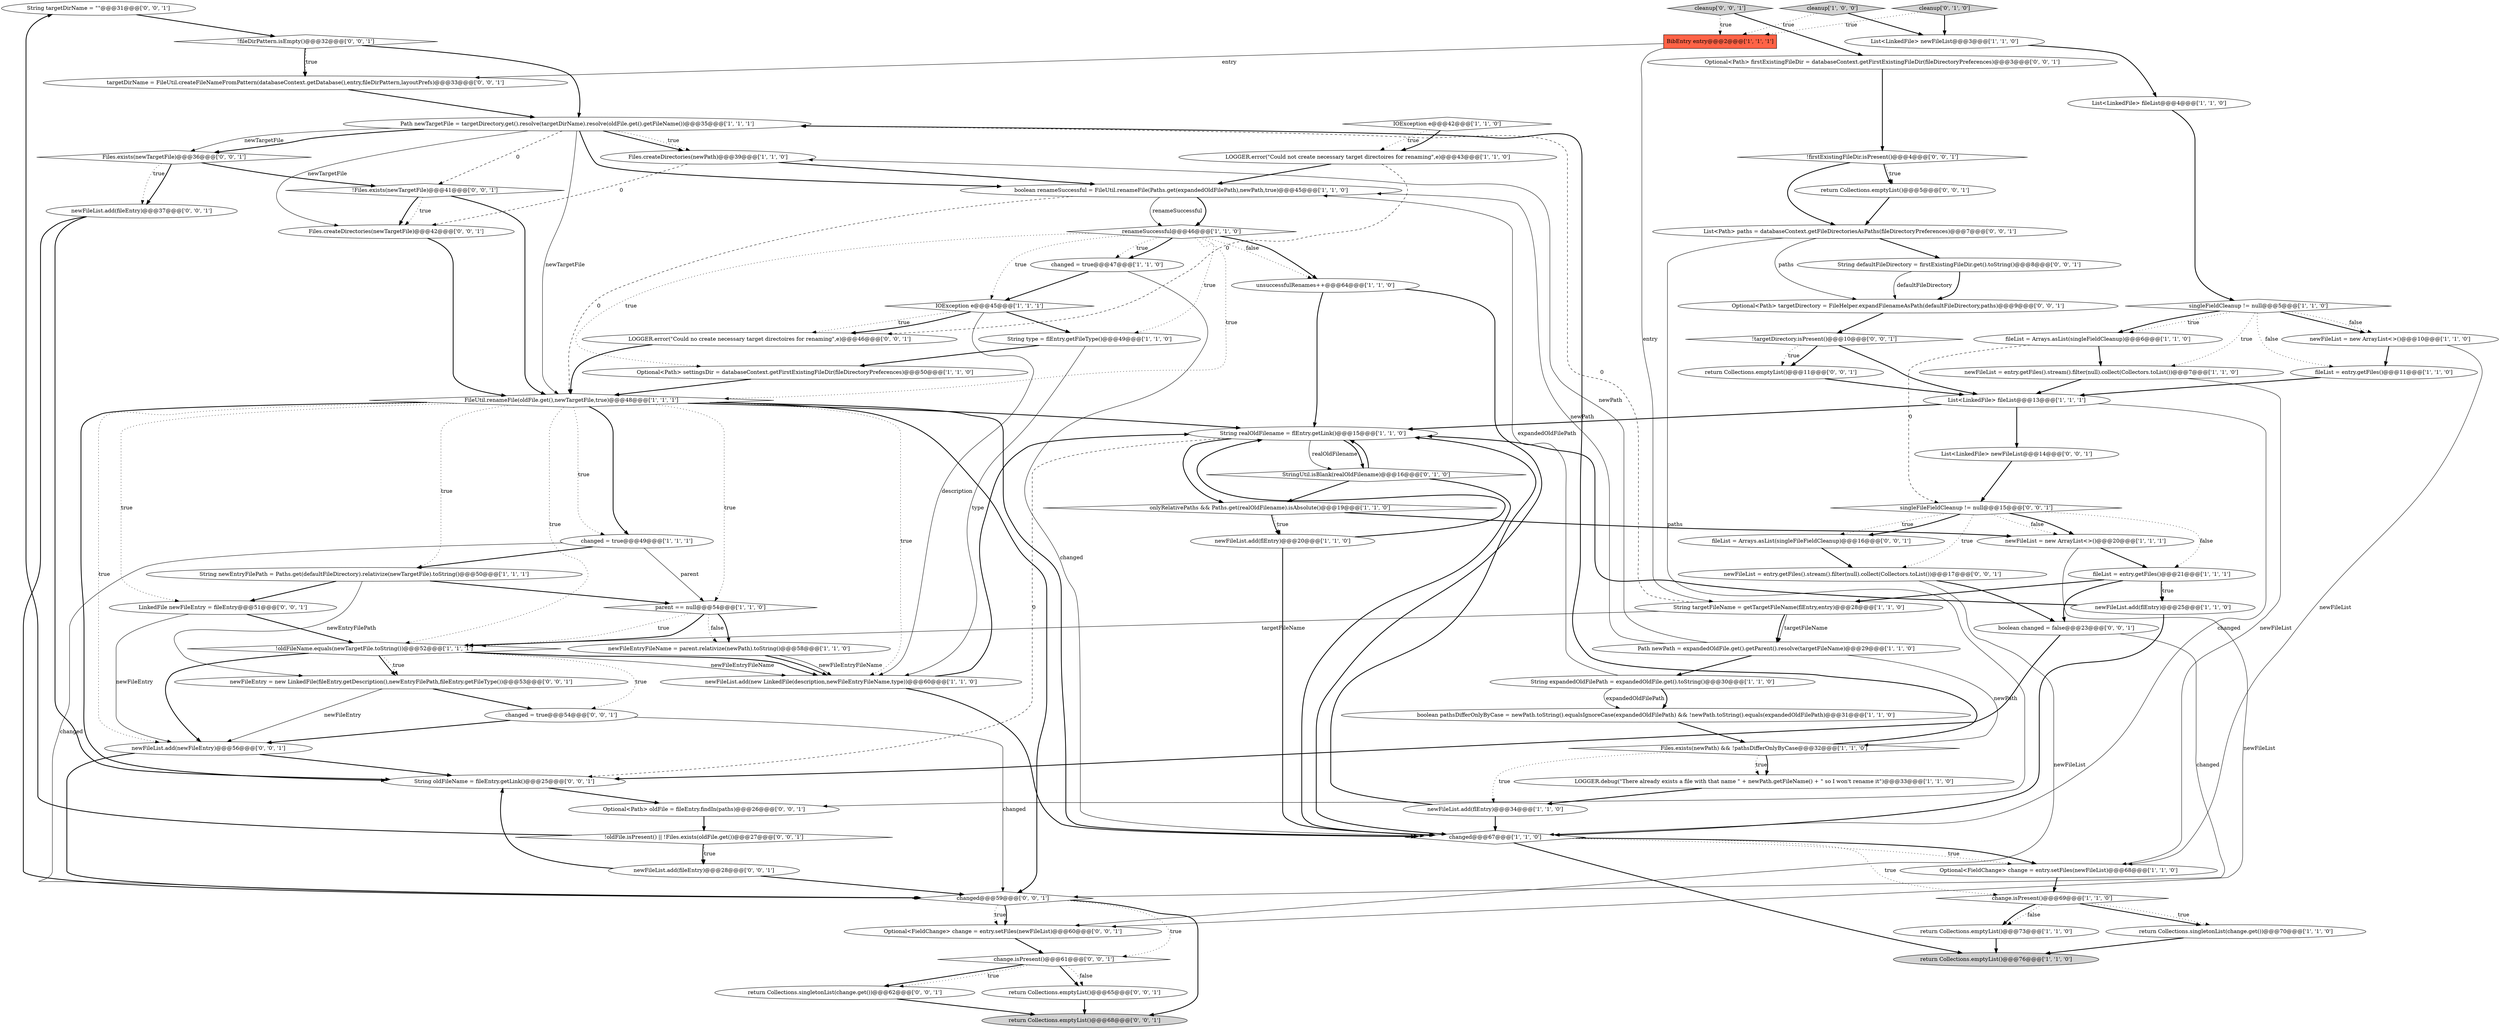 digraph {
65 [style = filled, label = "String targetDirName = \"\"@@@31@@@['0', '0', '1']", fillcolor = white, shape = ellipse image = "AAA0AAABBB3BBB"];
18 [style = filled, label = "Files.createDirectories(newPath)@@@39@@@['1', '1', '0']", fillcolor = white, shape = ellipse image = "AAA0AAABBB1BBB"];
1 [style = filled, label = "fileList = entry.getFiles()@@@21@@@['1', '1', '1']", fillcolor = white, shape = ellipse image = "AAA0AAABBB1BBB"];
7 [style = filled, label = "onlyRelativePaths && Paths.get(realOldFilename).isAbsolute()@@@19@@@['1', '1', '0']", fillcolor = white, shape = diamond image = "AAA0AAABBB1BBB"];
23 [style = filled, label = "boolean pathsDifferOnlyByCase = newPath.toString().equalsIgnoreCase(expandedOldFilePath) && !newPath.toString().equals(expandedOldFilePath)@@@31@@@['1', '1', '0']", fillcolor = white, shape = ellipse image = "AAA0AAABBB1BBB"];
80 [style = filled, label = "LinkedFile newFileEntry = fileEntry@@@51@@@['0', '0', '1']", fillcolor = white, shape = ellipse image = "AAA0AAABBB3BBB"];
13 [style = filled, label = "fileList = Arrays.asList(singleFieldCleanup)@@@6@@@['1', '1', '0']", fillcolor = white, shape = ellipse image = "AAA0AAABBB1BBB"];
43 [style = filled, label = "return Collections.emptyList()@@@76@@@['1', '1', '0']", fillcolor = lightgray, shape = ellipse image = "AAA0AAABBB1BBB"];
8 [style = filled, label = "renameSuccessful@@@46@@@['1', '1', '0']", fillcolor = white, shape = diamond image = "AAA0AAABBB1BBB"];
57 [style = filled, label = "return Collections.emptyList()@@@68@@@['0', '0', '1']", fillcolor = lightgray, shape = ellipse image = "AAA0AAABBB3BBB"];
19 [style = filled, label = "IOException e@@@42@@@['1', '1', '0']", fillcolor = white, shape = diamond image = "AAA0AAABBB1BBB"];
0 [style = filled, label = "Files.exists(newPath) && !pathsDifferOnlyByCase@@@32@@@['1', '1', '0']", fillcolor = white, shape = diamond image = "AAA0AAABBB1BBB"];
67 [style = filled, label = "fileList = Arrays.asList(singleFileFieldCleanup)@@@16@@@['0', '0', '1']", fillcolor = white, shape = ellipse image = "AAA0AAABBB3BBB"];
83 [style = filled, label = "changed@@@59@@@['0', '0', '1']", fillcolor = white, shape = diamond image = "AAA0AAABBB3BBB"];
72 [style = filled, label = "!firstExistingFileDir.isPresent()@@@4@@@['0', '0', '1']", fillcolor = white, shape = diamond image = "AAA0AAABBB3BBB"];
48 [style = filled, label = "StringUtil.isBlank(realOldFilename)@@@16@@@['0', '1', '0']", fillcolor = white, shape = diamond image = "AAA1AAABBB2BBB"];
24 [style = filled, label = "change.isPresent()@@@69@@@['1', '1', '0']", fillcolor = white, shape = diamond image = "AAA0AAABBB1BBB"];
68 [style = filled, label = "LOGGER.error(\"Could no create necessary target directoires for renaming\",e)@@@46@@@['0', '0', '1']", fillcolor = white, shape = ellipse image = "AAA0AAABBB3BBB"];
36 [style = filled, label = "singleFieldCleanup != null@@@5@@@['1', '1', '0']", fillcolor = white, shape = diamond image = "AAA0AAABBB1BBB"];
73 [style = filled, label = "newFileEntry = new LinkedFile(fileEntry.getDescription(),newEntryFilePath,fileEntry.getFileType())@@@53@@@['0', '0', '1']", fillcolor = white, shape = ellipse image = "AAA0AAABBB3BBB"];
29 [style = filled, label = "newFileList = new ArrayList<>()@@@10@@@['1', '1', '0']", fillcolor = white, shape = ellipse image = "AAA0AAABBB1BBB"];
16 [style = filled, label = "boolean renameSuccessful = FileUtil.renameFile(Paths.get(expandedOldFilePath),newPath,true)@@@45@@@['1', '1', '0']", fillcolor = white, shape = ellipse image = "AAA0AAABBB1BBB"];
15 [style = filled, label = "String expandedOldFilePath = expandedOldFile.get().toString()@@@30@@@['1', '1', '0']", fillcolor = white, shape = ellipse image = "AAA0AAABBB1BBB"];
27 [style = filled, label = "Path newPath = expandedOldFile.get().getParent().resolve(targetFileName)@@@29@@@['1', '1', '0']", fillcolor = white, shape = ellipse image = "AAA0AAABBB1BBB"];
55 [style = filled, label = "!fileDirPattern.isEmpty()@@@32@@@['0', '0', '1']", fillcolor = white, shape = diamond image = "AAA0AAABBB3BBB"];
51 [style = filled, label = "boolean changed = false@@@23@@@['0', '0', '1']", fillcolor = white, shape = ellipse image = "AAA0AAABBB3BBB"];
5 [style = filled, label = "String realOldFilename = flEntry.getLink()@@@15@@@['1', '1', '0']", fillcolor = white, shape = ellipse image = "AAA0AAABBB1BBB"];
47 [style = filled, label = "cleanup['0', '1', '0']", fillcolor = lightgray, shape = diamond image = "AAA0AAABBB2BBB"];
21 [style = filled, label = "Optional<FieldChange> change = entry.setFiles(newFileList)@@@68@@@['1', '1', '0']", fillcolor = white, shape = ellipse image = "AAA0AAABBB1BBB"];
26 [style = filled, label = "newFileList.add(flEntry)@@@34@@@['1', '1', '0']", fillcolor = white, shape = ellipse image = "AAA0AAABBB1BBB"];
71 [style = filled, label = "Files.exists(newTargetFile)@@@36@@@['0', '0', '1']", fillcolor = white, shape = diamond image = "AAA0AAABBB3BBB"];
42 [style = filled, label = "changed@@@67@@@['1', '1', '0']", fillcolor = white, shape = diamond image = "AAA0AAABBB1BBB"];
74 [style = filled, label = "targetDirName = FileUtil.createFileNameFromPattern(databaseContext.getDatabase(),entry,fileDirPattern,layoutPrefs)@@@33@@@['0', '0', '1']", fillcolor = white, shape = ellipse image = "AAA0AAABBB3BBB"];
34 [style = filled, label = "return Collections.emptyList()@@@73@@@['1', '1', '0']", fillcolor = white, shape = ellipse image = "AAA0AAABBB1BBB"];
41 [style = filled, label = "String newEntryFilePath = Paths.get(defaultFileDirectory).relativize(newTargetFile).toString()@@@50@@@['1', '1', '1']", fillcolor = white, shape = ellipse image = "AAA0AAABBB1BBB"];
77 [style = filled, label = "!Files.exists(newTargetFile)@@@41@@@['0', '0', '1']", fillcolor = white, shape = diamond image = "AAA0AAABBB3BBB"];
33 [style = filled, label = "BibEntry entry@@@2@@@['1', '1', '1']", fillcolor = tomato, shape = box image = "AAA0AAABBB1BBB"];
54 [style = filled, label = "return Collections.emptyList()@@@11@@@['0', '0', '1']", fillcolor = white, shape = ellipse image = "AAA0AAABBB3BBB"];
81 [style = filled, label = "String oldFileName = fileEntry.getLink()@@@25@@@['0', '0', '1']", fillcolor = white, shape = ellipse image = "AAA0AAABBB3BBB"];
70 [style = filled, label = "change.isPresent()@@@61@@@['0', '0', '1']", fillcolor = white, shape = diamond image = "AAA0AAABBB3BBB"];
20 [style = filled, label = "parent == null@@@54@@@['1', '1', '0']", fillcolor = white, shape = diamond image = "AAA0AAABBB1BBB"];
14 [style = filled, label = "String targetFileName = getTargetFileName(flEntry,entry)@@@28@@@['1', '1', '0']", fillcolor = white, shape = ellipse image = "AAA0AAABBB1BBB"];
64 [style = filled, label = "return Collections.emptyList()@@@65@@@['0', '0', '1']", fillcolor = white, shape = ellipse image = "AAA0AAABBB3BBB"];
78 [style = filled, label = "cleanup['0', '0', '1']", fillcolor = lightgray, shape = diamond image = "AAA0AAABBB3BBB"];
17 [style = filled, label = "newFileList = entry.getFiles().stream().filter(null).collect(Collectors.toList())@@@7@@@['1', '1', '0']", fillcolor = white, shape = ellipse image = "AAA0AAABBB1BBB"];
28 [style = filled, label = "List<LinkedFile> fileList@@@4@@@['1', '1', '0']", fillcolor = white, shape = ellipse image = "AAA0AAABBB1BBB"];
58 [style = filled, label = "!targetDirectory.isPresent()@@@10@@@['0', '0', '1']", fillcolor = white, shape = diamond image = "AAA0AAABBB3BBB"];
56 [style = filled, label = "List<LinkedFile> newFileList@@@14@@@['0', '0', '1']", fillcolor = white, shape = ellipse image = "AAA0AAABBB3BBB"];
50 [style = filled, label = "changed = true@@@54@@@['0', '0', '1']", fillcolor = white, shape = ellipse image = "AAA0AAABBB3BBB"];
40 [style = filled, label = "newFileEntryFileName = parent.relativize(newPath).toString()@@@58@@@['1', '1', '0']", fillcolor = white, shape = ellipse image = "AAA0AAABBB1BBB"];
12 [style = filled, label = "unsuccessfulRenames++@@@64@@@['1', '1', '0']", fillcolor = white, shape = ellipse image = "AAA0AAABBB1BBB"];
69 [style = filled, label = "newFileList.add(newFileEntry)@@@56@@@['0', '0', '1']", fillcolor = white, shape = ellipse image = "AAA0AAABBB3BBB"];
30 [style = filled, label = "String type = flEntry.getFileType()@@@49@@@['1', '1', '0']", fillcolor = white, shape = ellipse image = "AAA0AAABBB1BBB"];
59 [style = filled, label = "!oldFile.isPresent() || !Files.exists(oldFile.get())@@@27@@@['0', '0', '1']", fillcolor = white, shape = diamond image = "AAA0AAABBB3BBB"];
79 [style = filled, label = "newFileList.add(fileEntry)@@@28@@@['0', '0', '1']", fillcolor = white, shape = ellipse image = "AAA0AAABBB3BBB"];
3 [style = filled, label = "LOGGER.debug(\"There already exists a file with that name \" + newPath.getFileName() + \" so I won't rename it\")@@@33@@@['1', '1', '0']", fillcolor = white, shape = ellipse image = "AAA0AAABBB1BBB"];
63 [style = filled, label = "Optional<Path> firstExistingFileDir = databaseContext.getFirstExistingFileDir(fileDirectoryPreferences)@@@3@@@['0', '0', '1']", fillcolor = white, shape = ellipse image = "AAA0AAABBB3BBB"];
31 [style = filled, label = "fileList = entry.getFiles()@@@11@@@['1', '1', '0']", fillcolor = white, shape = ellipse image = "AAA0AAABBB1BBB"];
82 [style = filled, label = "newFileList.add(fileEntry)@@@37@@@['0', '0', '1']", fillcolor = white, shape = ellipse image = "AAA0AAABBB3BBB"];
52 [style = filled, label = "Optional<Path> targetDirectory = FileHelper.expandFilenameAsPath(defaultFileDirectory,paths)@@@9@@@['0', '0', '1']", fillcolor = white, shape = ellipse image = "AAA0AAABBB3BBB"];
60 [style = filled, label = "Files.createDirectories(newTargetFile)@@@42@@@['0', '0', '1']", fillcolor = white, shape = ellipse image = "AAA0AAABBB3BBB"];
53 [style = filled, label = "newFileList = entry.getFiles().stream().filter(null).collect(Collectors.toList())@@@17@@@['0', '0', '1']", fillcolor = white, shape = ellipse image = "AAA0AAABBB3BBB"];
22 [style = filled, label = "Optional<Path> settingsDir = databaseContext.getFirstExistingFileDir(fileDirectoryPreferences)@@@50@@@['1', '1', '0']", fillcolor = white, shape = ellipse image = "AAA0AAABBB1BBB"];
84 [style = filled, label = "List<Path> paths = databaseContext.getFileDirectoriesAsPaths(fileDirectoryPreferences)@@@7@@@['0', '0', '1']", fillcolor = white, shape = ellipse image = "AAA0AAABBB3BBB"];
11 [style = filled, label = "IOException e@@@45@@@['1', '1', '1']", fillcolor = white, shape = diamond image = "AAA0AAABBB1BBB"];
45 [style = filled, label = "changed = true@@@47@@@['1', '1', '0']", fillcolor = white, shape = ellipse image = "AAA0AAABBB1BBB"];
44 [style = filled, label = "List<LinkedFile> fileList@@@13@@@['1', '1', '1']", fillcolor = white, shape = ellipse image = "AAA0AAABBB1BBB"];
37 [style = filled, label = "newFileList.add(flEntry)@@@20@@@['1', '1', '0']", fillcolor = white, shape = ellipse image = "AAA0AAABBB1BBB"];
9 [style = filled, label = "FileUtil.renameFile(oldFile.get(),newTargetFile,true)@@@48@@@['1', '1', '1']", fillcolor = white, shape = diamond image = "AAA0AAABBB1BBB"];
46 [style = filled, label = "changed = true@@@49@@@['1', '1', '1']", fillcolor = white, shape = ellipse image = "AAA0AAABBB1BBB"];
76 [style = filled, label = "singleFileFieldCleanup != null@@@15@@@['0', '0', '1']", fillcolor = white, shape = diamond image = "AAA0AAABBB3BBB"];
39 [style = filled, label = "return Collections.singletonList(change.get())@@@70@@@['1', '1', '0']", fillcolor = white, shape = ellipse image = "AAA0AAABBB1BBB"];
2 [style = filled, label = "List<LinkedFile> newFileList@@@3@@@['1', '1', '0']", fillcolor = white, shape = ellipse image = "AAA0AAABBB1BBB"];
61 [style = filled, label = "Optional<FieldChange> change = entry.setFiles(newFileList)@@@60@@@['0', '0', '1']", fillcolor = white, shape = ellipse image = "AAA0AAABBB3BBB"];
75 [style = filled, label = "String defaultFileDirectory = firstExistingFileDir.get().toString()@@@8@@@['0', '0', '1']", fillcolor = white, shape = ellipse image = "AAA0AAABBB3BBB"];
49 [style = filled, label = "return Collections.emptyList()@@@5@@@['0', '0', '1']", fillcolor = white, shape = ellipse image = "AAA0AAABBB3BBB"];
4 [style = filled, label = "LOGGER.error(\"Could not create necessary target directoires for renaming\",e)@@@43@@@['1', '1', '0']", fillcolor = white, shape = ellipse image = "AAA0AAABBB1BBB"];
62 [style = filled, label = "Optional<Path> oldFile = fileEntry.findIn(paths)@@@26@@@['0', '0', '1']", fillcolor = white, shape = ellipse image = "AAA0AAABBB3BBB"];
38 [style = filled, label = "newFileList.add(flEntry)@@@25@@@['1', '1', '0']", fillcolor = white, shape = ellipse image = "AAA0AAABBB1BBB"];
66 [style = filled, label = "return Collections.singletonList(change.get())@@@62@@@['0', '0', '1']", fillcolor = white, shape = ellipse image = "AAA0AAABBB3BBB"];
25 [style = filled, label = "!oldFileName.equals(newTargetFile.toString())@@@52@@@['1', '1', '1']", fillcolor = white, shape = diamond image = "AAA0AAABBB1BBB"];
6 [style = filled, label = "newFileList.add(new LinkedFile(description,newFileEntryFileName,type))@@@60@@@['1', '1', '0']", fillcolor = white, shape = ellipse image = "AAA0AAABBB1BBB"];
32 [style = filled, label = "newFileList = new ArrayList<>()@@@20@@@['1', '1', '1']", fillcolor = white, shape = ellipse image = "AAA0AAABBB1BBB"];
35 [style = filled, label = "Path newTargetFile = targetDirectory.get().resolve(targetDirName).resolve(oldFile.get().getFileName())@@@35@@@['1', '1', '1']", fillcolor = white, shape = ellipse image = "AAA0AAABBB1BBB"];
10 [style = filled, label = "cleanup['1', '0', '0']", fillcolor = lightgray, shape = diamond image = "AAA0AAABBB1BBB"];
20->25 [style = dotted, label="true"];
69->81 [style = bold, label=""];
27->16 [style = solid, label="newPath"];
44->42 [style = solid, label="changed"];
9->46 [style = bold, label=""];
25->73 [style = bold, label=""];
8->12 [style = dotted, label="false"];
44->56 [style = bold, label=""];
60->9 [style = bold, label=""];
61->70 [style = bold, label=""];
64->57 [style = bold, label=""];
45->11 [style = bold, label=""];
20->40 [style = dotted, label="false"];
80->69 [style = solid, label="newFileEntry"];
55->35 [style = bold, label=""];
50->69 [style = bold, label=""];
46->83 [style = solid, label="changed"];
55->74 [style = dotted, label="true"];
9->25 [style = dotted, label="true"];
42->21 [style = bold, label=""];
18->60 [style = dashed, label="0"];
9->6 [style = dotted, label="true"];
20->25 [style = bold, label=""];
72->49 [style = bold, label=""];
16->9 [style = dashed, label="0"];
70->64 [style = dotted, label="false"];
7->37 [style = bold, label=""];
40->6 [style = bold, label=""];
37->42 [style = bold, label=""];
44->5 [style = bold, label=""];
71->82 [style = dotted, label="true"];
38->42 [style = bold, label=""];
35->18 [style = bold, label=""];
6->5 [style = bold, label=""];
81->62 [style = bold, label=""];
35->18 [style = dotted, label="true"];
25->50 [style = dotted, label="true"];
40->6 [style = solid, label="newFileEntryFileName"];
75->52 [style = bold, label=""];
35->77 [style = dashed, label="0"];
9->80 [style = dotted, label="true"];
74->35 [style = bold, label=""];
83->70 [style = dotted, label="true"];
33->14 [style = solid, label="entry"];
31->44 [style = bold, label=""];
63->72 [style = bold, label=""];
8->11 [style = dotted, label="true"];
62->59 [style = bold, label=""];
72->49 [style = dotted, label="true"];
9->42 [style = bold, label=""];
11->68 [style = dotted, label="true"];
9->83 [style = bold, label=""];
26->42 [style = bold, label=""];
10->33 [style = dotted, label="true"];
70->66 [style = bold, label=""];
52->58 [style = bold, label=""];
77->9 [style = bold, label=""];
38->5 [style = bold, label=""];
6->42 [style = bold, label=""];
15->23 [style = bold, label=""];
70->64 [style = bold, label=""];
78->63 [style = bold, label=""];
16->8 [style = bold, label=""];
25->6 [style = solid, label="newFileEntryFileName"];
0->26 [style = dotted, label="true"];
1->14 [style = bold, label=""];
22->9 [style = bold, label=""];
79->81 [style = bold, label=""];
2->28 [style = bold, label=""];
45->42 [style = solid, label="changed"];
32->1 [style = bold, label=""];
11->30 [style = bold, label=""];
53->51 [style = bold, label=""];
12->42 [style = bold, label=""];
7->32 [style = bold, label=""];
1->38 [style = dotted, label="true"];
77->60 [style = bold, label=""];
73->69 [style = solid, label="newFileEntry"];
37->5 [style = bold, label=""];
11->68 [style = bold, label=""];
65->55 [style = bold, label=""];
56->76 [style = bold, label=""];
42->21 [style = dotted, label="true"];
76->1 [style = dotted, label="false"];
41->73 [style = solid, label="newEntryFilePath"];
46->41 [style = bold, label=""];
79->83 [style = bold, label=""];
13->76 [style = dashed, label="0"];
82->83 [style = bold, label=""];
68->9 [style = bold, label=""];
5->7 [style = bold, label=""];
84->52 [style = solid, label="paths"];
59->79 [style = bold, label=""];
25->69 [style = bold, label=""];
84->75 [style = bold, label=""];
25->73 [style = dotted, label="true"];
59->65 [style = bold, label=""];
48->7 [style = bold, label=""];
9->81 [style = bold, label=""];
4->68 [style = dashed, label="0"];
50->83 [style = solid, label="changed"];
24->39 [style = bold, label=""];
48->42 [style = bold, label=""];
4->16 [style = bold, label=""];
58->44 [style = bold, label=""];
36->13 [style = dotted, label="true"];
13->17 [style = bold, label=""];
5->48 [style = solid, label="realOldFilename"];
76->67 [style = dotted, label="true"];
39->43 [style = bold, label=""];
71->82 [style = bold, label=""];
0->3 [style = dotted, label="true"];
15->23 [style = solid, label="expandedOldFilePath"];
27->18 [style = solid, label="newPath"];
27->15 [style = bold, label=""];
0->3 [style = bold, label=""];
36->31 [style = dotted, label="false"];
49->84 [style = bold, label=""];
9->20 [style = dotted, label="true"];
48->5 [style = bold, label=""];
8->22 [style = dotted, label="true"];
23->0 [style = bold, label=""];
32->61 [style = solid, label="newFileList"];
14->35 [style = dashed, label="0"];
51->83 [style = solid, label="changed"];
17->44 [style = bold, label=""];
27->0 [style = solid, label="newPath"];
53->61 [style = solid, label="newFileList"];
7->37 [style = dotted, label="true"];
29->31 [style = bold, label=""];
35->9 [style = solid, label="newTargetFile"];
18->16 [style = bold, label=""];
16->8 [style = solid, label="renameSuccessful"];
58->54 [style = bold, label=""];
83->57 [style = bold, label=""];
19->4 [style = bold, label=""];
9->41 [style = dotted, label="true"];
70->66 [style = dotted, label="true"];
76->32 [style = dotted, label="false"];
73->50 [style = bold, label=""];
9->69 [style = dotted, label="true"];
55->74 [style = bold, label=""];
69->83 [style = bold, label=""];
83->61 [style = dotted, label="true"];
34->43 [style = bold, label=""];
80->25 [style = bold, label=""];
72->84 [style = bold, label=""];
76->32 [style = bold, label=""];
51->81 [style = bold, label=""];
42->24 [style = dotted, label="true"];
9->5 [style = bold, label=""];
25->6 [style = bold, label=""];
82->81 [style = bold, label=""];
58->54 [style = dotted, label="true"];
14->27 [style = solid, label="targetFileName"];
77->60 [style = dotted, label="true"];
24->34 [style = dotted, label="false"];
14->25 [style = solid, label="targetFileName"];
41->80 [style = bold, label=""];
14->27 [style = bold, label=""];
76->67 [style = bold, label=""];
1->51 [style = bold, label=""];
47->33 [style = dotted, label="true"];
67->53 [style = bold, label=""];
59->79 [style = dotted, label="true"];
10->2 [style = bold, label=""];
24->34 [style = bold, label=""];
8->12 [style = bold, label=""];
0->35 [style = bold, label=""];
36->29 [style = bold, label=""];
29->21 [style = solid, label="newFileList"];
3->26 [style = bold, label=""];
8->30 [style = dotted, label="true"];
24->39 [style = dotted, label="true"];
15->16 [style = solid, label="expandedOldFilePath"];
42->43 [style = bold, label=""];
33->74 [style = solid, label="entry"];
30->22 [style = bold, label=""];
36->29 [style = dotted, label="false"];
9->46 [style = dotted, label="true"];
21->24 [style = bold, label=""];
5->81 [style = dashed, label="0"];
35->16 [style = bold, label=""];
35->60 [style = solid, label="newTargetFile"];
36->17 [style = dotted, label="true"];
19->4 [style = dotted, label="true"];
54->44 [style = bold, label=""];
35->71 [style = solid, label="newTargetFile"];
71->77 [style = bold, label=""];
83->61 [style = bold, label=""];
12->5 [style = bold, label=""];
75->52 [style = solid, label="defaultFileDirectory"];
26->5 [style = bold, label=""];
28->36 [style = bold, label=""];
47->2 [style = bold, label=""];
78->33 [style = dotted, label="true"];
36->13 [style = bold, label=""];
35->71 [style = bold, label=""];
76->53 [style = dotted, label="true"];
5->48 [style = bold, label=""];
17->21 [style = solid, label="newFileList"];
84->62 [style = solid, label="paths"];
8->45 [style = dotted, label="true"];
30->6 [style = solid, label="type"];
1->38 [style = bold, label=""];
8->45 [style = bold, label=""];
11->6 [style = solid, label="description"];
46->20 [style = solid, label="parent"];
41->20 [style = bold, label=""];
20->40 [style = bold, label=""];
66->57 [style = bold, label=""];
8->9 [style = dotted, label="true"];
}
